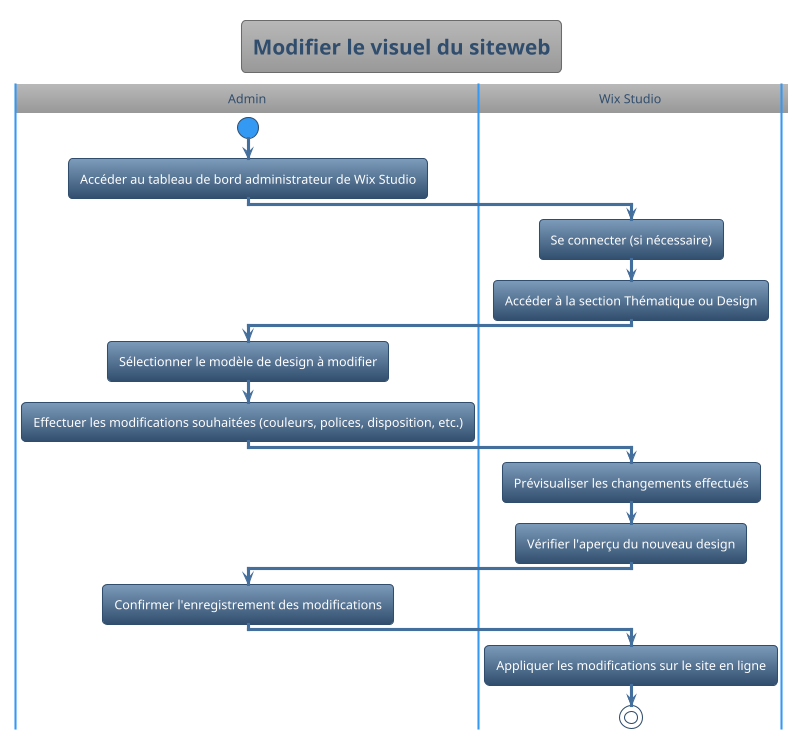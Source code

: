 @startuml
!theme spacelab
title Modifier le visuel du siteweb
|Admin|
start
:Accéder au tableau de bord administrateur de Wix Studio;
|Wix Studio|
:Se connecter (si nécessaire);
:Accéder à la section Thématique ou Design;
|Admin|
:Sélectionner le modèle de design à modifier;
:Effectuer les modifications souhaitées (couleurs, polices, disposition, etc.);
|Wix Studio|
:Prévisualiser les changements effectués;
:Vérifier l'aperçu du nouveau design;
|Admin|
:Confirmer l'enregistrement des modifications;
|Wix Studio|
:Appliquer les modifications sur le site en ligne;
stop
@enduml
